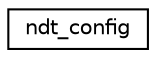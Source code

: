 digraph G
{
  edge [fontname="Helvetica",fontsize="10",labelfontname="Helvetica",labelfontsize="10"];
  node [fontname="Helvetica",fontsize="10",shape=record];
  rankdir="LR";
  Node1 [label="ndt_config",height=0.2,width=0.4,color="black", fillcolor="white", style="filled",URL="$structndt__config.html"];
}
